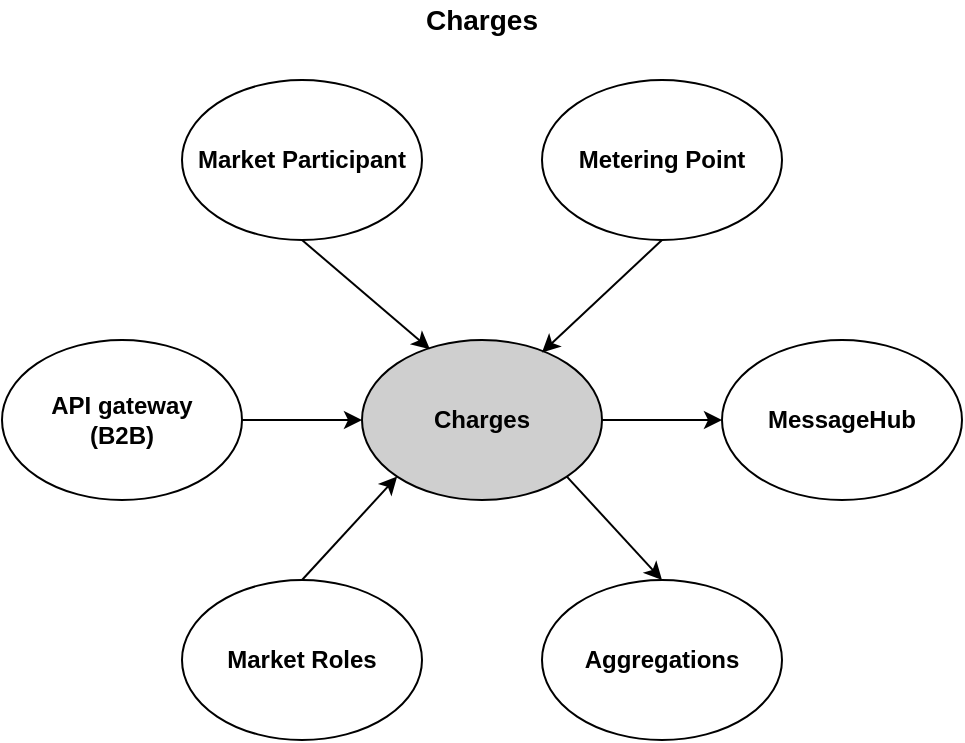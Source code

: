 <mxfile version="18.0.6" type="device"><diagram id="i0IDfQbFjuN1mEYx1GNR" name="Side-1"><mxGraphModel dx="1422" dy="953" grid="1" gridSize="10" guides="1" tooltips="1" connect="1" arrows="1" fold="1" page="1" pageScale="1" pageWidth="827" pageHeight="1169" math="0" shadow="0"><root><mxCell id="0"/><mxCell id="1" parent="0"/><mxCell id="6Yy5RVIUiRxm1Iaf99So-1" value="&lt;b&gt;Charges&lt;/b&gt;" style="ellipse;whiteSpace=wrap;html=1;fillColor=#CFCFCF;" parent="1" vertex="1"><mxGeometry x="350" y="410" width="120" height="80" as="geometry"/></mxCell><mxCell id="6Yy5RVIUiRxm1Iaf99So-6" value="" style="edgeStyle=orthogonalEdgeStyle;rounded=0;orthogonalLoop=1;jettySize=auto;html=1;" parent="1" source="6Yy5RVIUiRxm1Iaf99So-2" target="6Yy5RVIUiRxm1Iaf99So-1" edge="1"><mxGeometry relative="1" as="geometry"/></mxCell><mxCell id="6Yy5RVIUiRxm1Iaf99So-2" value="&lt;b&gt;API gateway&lt;br&gt;(B2B)&lt;br&gt;&lt;/b&gt;" style="ellipse;whiteSpace=wrap;html=1;" parent="1" vertex="1"><mxGeometry x="170" y="410" width="120" height="80" as="geometry"/></mxCell><mxCell id="6Yy5RVIUiRxm1Iaf99So-4" value="&lt;b&gt;MessageHub&lt;/b&gt;" style="ellipse;whiteSpace=wrap;html=1;" parent="1" vertex="1"><mxGeometry x="530" y="410" width="120" height="80" as="geometry"/></mxCell><mxCell id="6Yy5RVIUiRxm1Iaf99So-7" value="&lt;b&gt;Aggregations&lt;/b&gt;" style="ellipse;whiteSpace=wrap;html=1;" parent="1" vertex="1"><mxGeometry x="440" y="530" width="120" height="80" as="geometry"/></mxCell><mxCell id="6Yy5RVIUiRxm1Iaf99So-9" value="&lt;b&gt;&lt;font style=&quot;font-size: 14px&quot;&gt;Charges&lt;/font&gt;&lt;/b&gt;" style="text;html=1;strokeColor=none;fillColor=none;align=center;verticalAlign=middle;whiteSpace=wrap;rounded=0;" parent="1" vertex="1"><mxGeometry x="310" y="240" width="200" height="20" as="geometry"/></mxCell><mxCell id="6Yy5RVIUiRxm1Iaf99So-11" value="" style="edgeStyle=orthogonalEdgeStyle;rounded=0;orthogonalLoop=1;jettySize=auto;html=1;entryX=0;entryY=0.5;entryDx=0;entryDy=0;exitX=1;exitY=0.5;exitDx=0;exitDy=0;" parent="1" source="6Yy5RVIUiRxm1Iaf99So-1" target="6Yy5RVIUiRxm1Iaf99So-4" edge="1"><mxGeometry relative="1" as="geometry"><mxPoint x="480" y="460" as="sourcePoint"/><mxPoint x="550" y="530" as="targetPoint"/></mxGeometry></mxCell><mxCell id="6Yy5RVIUiRxm1Iaf99So-12" value="&lt;b&gt;Metering Point&lt;/b&gt;" style="ellipse;whiteSpace=wrap;html=1;" parent="1" vertex="1"><mxGeometry x="440" y="280" width="120" height="80" as="geometry"/></mxCell><mxCell id="6Yy5RVIUiRxm1Iaf99So-14" value="&lt;b&gt;Market Participant&lt;/b&gt;" style="ellipse;whiteSpace=wrap;html=1;" parent="1" vertex="1"><mxGeometry x="260" y="280" width="120" height="80" as="geometry"/></mxCell><mxCell id="KcuJly5ZebOsbSKA7ApZ-1" value="" style="endArrow=classic;html=1;exitX=0.5;exitY=1;exitDx=0;exitDy=0;entryX=0.283;entryY=0.058;entryDx=0;entryDy=0;entryPerimeter=0;" parent="1" source="6Yy5RVIUiRxm1Iaf99So-14" target="6Yy5RVIUiRxm1Iaf99So-1" edge="1"><mxGeometry width="50" height="50" relative="1" as="geometry"><mxPoint x="390" y="470" as="sourcePoint"/><mxPoint x="440" y="420" as="targetPoint"/></mxGeometry></mxCell><mxCell id="KcuJly5ZebOsbSKA7ApZ-2" value="" style="endArrow=classic;html=1;exitX=0.5;exitY=1;exitDx=0;exitDy=0;entryX=0.75;entryY=0.078;entryDx=0;entryDy=0;entryPerimeter=0;" parent="1" source="6Yy5RVIUiRxm1Iaf99So-12" target="6Yy5RVIUiRxm1Iaf99So-1" edge="1"><mxGeometry width="50" height="50" relative="1" as="geometry"><mxPoint x="350" y="350" as="sourcePoint"/><mxPoint x="420" y="420" as="targetPoint"/></mxGeometry></mxCell><mxCell id="96BQkw7aO4TfGXh8ONjC-1" value="&lt;b&gt;Market Roles&lt;/b&gt;" style="ellipse;whiteSpace=wrap;html=1;" vertex="1" parent="1"><mxGeometry x="260" y="530" width="120" height="80" as="geometry"/></mxCell><mxCell id="96BQkw7aO4TfGXh8ONjC-2" value="" style="endArrow=classic;html=1;exitX=1;exitY=1;exitDx=0;exitDy=0;entryX=0.5;entryY=0;entryDx=0;entryDy=0;" edge="1" parent="1" source="6Yy5RVIUiRxm1Iaf99So-1" target="6Yy5RVIUiRxm1Iaf99So-7"><mxGeometry width="50" height="50" relative="1" as="geometry"><mxPoint x="520" y="640" as="sourcePoint"/><mxPoint x="583.96" y="694.64" as="targetPoint"/></mxGeometry></mxCell><mxCell id="96BQkw7aO4TfGXh8ONjC-3" value="" style="endArrow=none;html=1;exitX=0;exitY=1;exitDx=0;exitDy=0;entryX=0.5;entryY=0;entryDx=0;entryDy=0;endFill=0;startArrow=classic;startFill=1;" edge="1" parent="1" source="6Yy5RVIUiRxm1Iaf99So-1" target="96BQkw7aO4TfGXh8ONjC-1"><mxGeometry width="50" height="50" relative="1" as="geometry"><mxPoint x="370" y="490" as="sourcePoint"/><mxPoint x="310" y="546.24" as="targetPoint"/></mxGeometry></mxCell></root></mxGraphModel></diagram></mxfile>